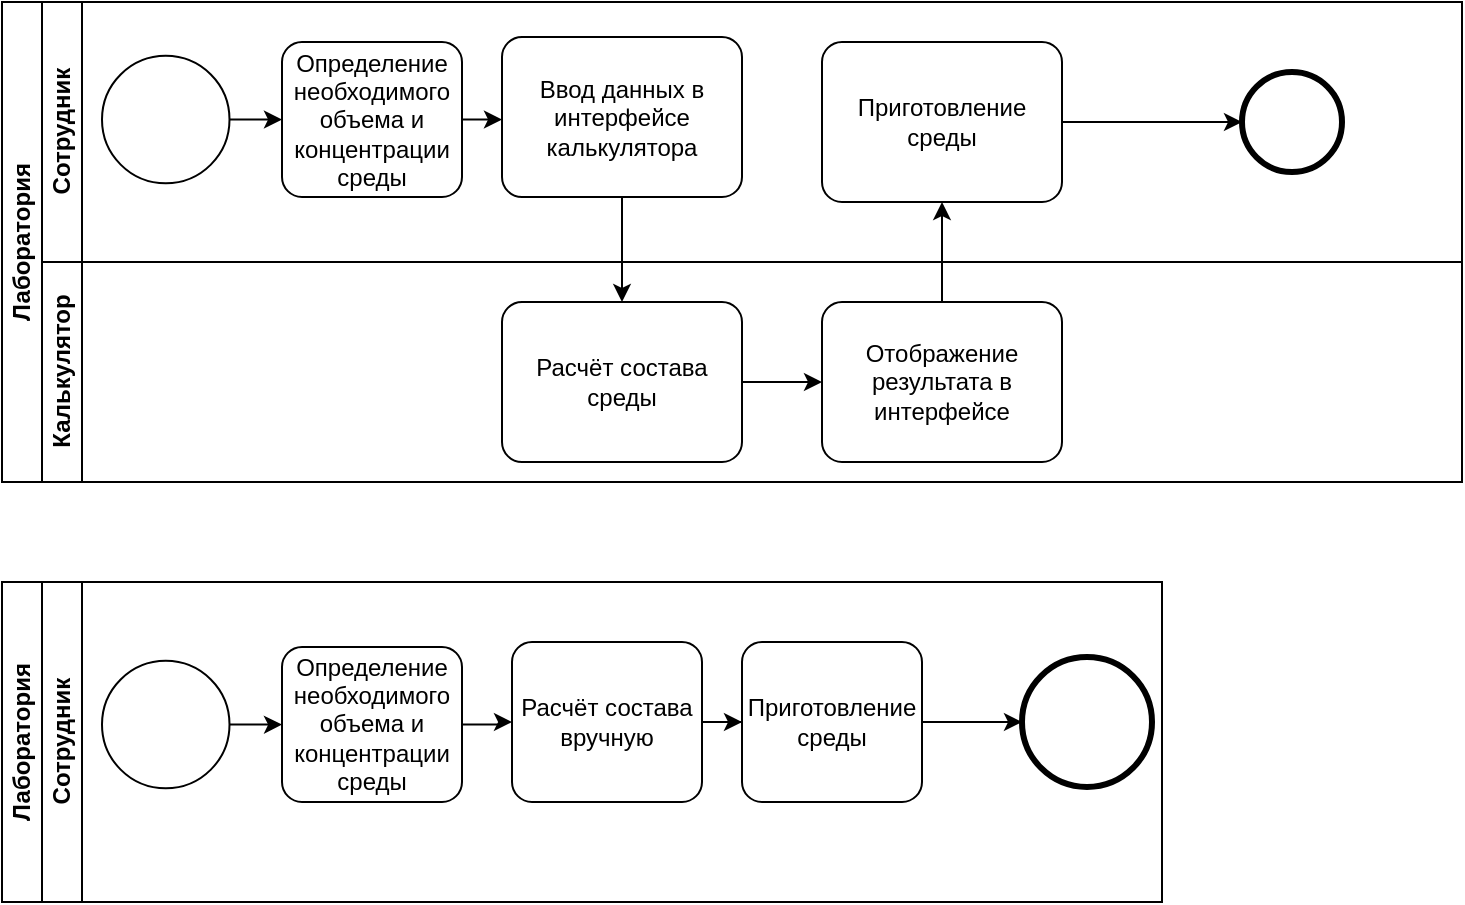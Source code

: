 <mxfile version="23.1.5" type="github">
  <diagram name="Page-1" id="V3zk7ij03KkqVmJuSIor">
    <mxGraphModel dx="1683" dy="990" grid="1" gridSize="10" guides="1" tooltips="1" connect="1" arrows="1" fold="1" page="1" pageScale="1" pageWidth="850" pageHeight="1100" math="0" shadow="0">
      <root>
        <mxCell id="0" />
        <mxCell id="1" parent="0" />
        <mxCell id="-SmrqvmChhTR_ZXV2zEm-5" value="Лаборатория" style="swimlane;html=1;childLayout=stackLayout;resizeParent=1;resizeParentMax=0;horizontal=0;startSize=20;horizontalStack=0;whiteSpace=wrap;" vertex="1" parent="1">
          <mxGeometry x="-60" y="80" width="730" height="240" as="geometry" />
        </mxCell>
        <mxCell id="-SmrqvmChhTR_ZXV2zEm-6" value="Сотрудник" style="swimlane;html=1;startSize=20;horizontal=0;" vertex="1" parent="-SmrqvmChhTR_ZXV2zEm-5">
          <mxGeometry x="20" width="710" height="130" as="geometry" />
        </mxCell>
        <mxCell id="-SmrqvmChhTR_ZXV2zEm-23" value="" style="points=[[0.145,0.145,0],[0.5,0,0],[0.855,0.145,0],[1,0.5,0],[0.855,0.855,0],[0.5,1,0],[0.145,0.855,0],[0,0.5,0]];shape=mxgraph.bpmn.event;html=1;verticalLabelPosition=bottom;labelBackgroundColor=#ffffff;verticalAlign=top;align=center;perimeter=ellipsePerimeter;outlineConnect=0;aspect=fixed;outline=standard;symbol=general;" vertex="1" parent="-SmrqvmChhTR_ZXV2zEm-6">
          <mxGeometry x="30" y="26.88" width="63.75" height="63.75" as="geometry" />
        </mxCell>
        <mxCell id="-SmrqvmChhTR_ZXV2zEm-24" value="Определение необходимого объема и концентрации среды" style="points=[[0.25,0,0],[0.5,0,0],[0.75,0,0],[1,0.25,0],[1,0.5,0],[1,0.75,0],[0.75,1,0],[0.5,1,0],[0.25,1,0],[0,0.75,0],[0,0.5,0],[0,0.25,0]];shape=mxgraph.bpmn.task;whiteSpace=wrap;rectStyle=rounded;size=10;html=1;container=1;expand=0;collapsible=0;taskMarker=abstract;" vertex="1" parent="-SmrqvmChhTR_ZXV2zEm-6">
          <mxGeometry x="120" y="20" width="90" height="77.5" as="geometry" />
        </mxCell>
        <mxCell id="-SmrqvmChhTR_ZXV2zEm-25" style="edgeStyle=orthogonalEdgeStyle;rounded=0;orthogonalLoop=1;jettySize=auto;html=1;entryX=0;entryY=0.5;entryDx=0;entryDy=0;entryPerimeter=0;" edge="1" parent="-SmrqvmChhTR_ZXV2zEm-6" source="-SmrqvmChhTR_ZXV2zEm-23" target="-SmrqvmChhTR_ZXV2zEm-24">
          <mxGeometry relative="1" as="geometry" />
        </mxCell>
        <mxCell id="-SmrqvmChhTR_ZXV2zEm-27" value="Ввод данных в интерфейсе калькулятора" style="points=[[0.25,0,0],[0.5,0,0],[0.75,0,0],[1,0.25,0],[1,0.5,0],[1,0.75,0],[0.75,1,0],[0.5,1,0],[0.25,1,0],[0,0.75,0],[0,0.5,0],[0,0.25,0]];shape=mxgraph.bpmn.task;whiteSpace=wrap;rectStyle=rounded;size=10;html=1;container=1;expand=0;collapsible=0;taskMarker=abstract;" vertex="1" parent="-SmrqvmChhTR_ZXV2zEm-6">
          <mxGeometry x="230" y="17.5" width="120" height="80" as="geometry" />
        </mxCell>
        <mxCell id="-SmrqvmChhTR_ZXV2zEm-28" style="edgeStyle=orthogonalEdgeStyle;rounded=0;orthogonalLoop=1;jettySize=auto;html=1;" edge="1" parent="-SmrqvmChhTR_ZXV2zEm-6" source="-SmrqvmChhTR_ZXV2zEm-24">
          <mxGeometry relative="1" as="geometry">
            <mxPoint x="230" y="59" as="targetPoint" />
          </mxGeometry>
        </mxCell>
        <mxCell id="-SmrqvmChhTR_ZXV2zEm-36" style="edgeStyle=orthogonalEdgeStyle;rounded=0;orthogonalLoop=1;jettySize=auto;html=1;" edge="1" parent="-SmrqvmChhTR_ZXV2zEm-6" source="-SmrqvmChhTR_ZXV2zEm-34">
          <mxGeometry relative="1" as="geometry">
            <mxPoint x="600" y="60" as="targetPoint" />
          </mxGeometry>
        </mxCell>
        <mxCell id="-SmrqvmChhTR_ZXV2zEm-34" value="Приготовление среды" style="points=[[0.25,0,0],[0.5,0,0],[0.75,0,0],[1,0.25,0],[1,0.5,0],[1,0.75,0],[0.75,1,0],[0.5,1,0],[0.25,1,0],[0,0.75,0],[0,0.5,0],[0,0.25,0]];shape=mxgraph.bpmn.task;whiteSpace=wrap;rectStyle=rounded;size=10;html=1;container=1;expand=0;collapsible=0;taskMarker=abstract;" vertex="1" parent="-SmrqvmChhTR_ZXV2zEm-6">
          <mxGeometry x="390" y="20" width="120" height="80" as="geometry" />
        </mxCell>
        <mxCell id="-SmrqvmChhTR_ZXV2zEm-37" value="" style="points=[[0.145,0.145,0],[0.5,0,0],[0.855,0.145,0],[1,0.5,0],[0.855,0.855,0],[0.5,1,0],[0.145,0.855,0],[0,0.5,0]];shape=mxgraph.bpmn.event;html=1;verticalLabelPosition=bottom;labelBackgroundColor=#ffffff;verticalAlign=top;align=center;perimeter=ellipsePerimeter;outlineConnect=0;aspect=fixed;outline=end;symbol=terminate2;" vertex="1" parent="-SmrqvmChhTR_ZXV2zEm-6">
          <mxGeometry x="600" y="35" width="50" height="50" as="geometry" />
        </mxCell>
        <mxCell id="-SmrqvmChhTR_ZXV2zEm-7" value="Калькулятор" style="swimlane;html=1;startSize=20;horizontal=0;" vertex="1" parent="-SmrqvmChhTR_ZXV2zEm-5">
          <mxGeometry x="20" y="130" width="710" height="110" as="geometry" />
        </mxCell>
        <mxCell id="-SmrqvmChhTR_ZXV2zEm-33" style="edgeStyle=orthogonalEdgeStyle;rounded=0;orthogonalLoop=1;jettySize=auto;html=1;" edge="1" parent="-SmrqvmChhTR_ZXV2zEm-7" source="-SmrqvmChhTR_ZXV2zEm-30" target="-SmrqvmChhTR_ZXV2zEm-32">
          <mxGeometry relative="1" as="geometry" />
        </mxCell>
        <mxCell id="-SmrqvmChhTR_ZXV2zEm-30" value="Расчёт состава среды" style="points=[[0.25,0,0],[0.5,0,0],[0.75,0,0],[1,0.25,0],[1,0.5,0],[1,0.75,0],[0.75,1,0],[0.5,1,0],[0.25,1,0],[0,0.75,0],[0,0.5,0],[0,0.25,0]];shape=mxgraph.bpmn.task;whiteSpace=wrap;rectStyle=rounded;size=10;html=1;container=1;expand=0;collapsible=0;taskMarker=abstract;" vertex="1" parent="-SmrqvmChhTR_ZXV2zEm-7">
          <mxGeometry x="230" y="20" width="120" height="80" as="geometry" />
        </mxCell>
        <mxCell id="-SmrqvmChhTR_ZXV2zEm-32" value="Отображение результата в интерфейсе" style="points=[[0.25,0,0],[0.5,0,0],[0.75,0,0],[1,0.25,0],[1,0.5,0],[1,0.75,0],[0.75,1,0],[0.5,1,0],[0.25,1,0],[0,0.75,0],[0,0.5,0],[0,0.25,0]];shape=mxgraph.bpmn.task;whiteSpace=wrap;rectStyle=rounded;size=10;html=1;container=1;expand=0;collapsible=0;taskMarker=abstract;" vertex="1" parent="-SmrqvmChhTR_ZXV2zEm-7">
          <mxGeometry x="390" y="20" width="120" height="80" as="geometry" />
        </mxCell>
        <mxCell id="-SmrqvmChhTR_ZXV2zEm-31" style="edgeStyle=orthogonalEdgeStyle;rounded=0;orthogonalLoop=1;jettySize=auto;html=1;" edge="1" parent="-SmrqvmChhTR_ZXV2zEm-5" source="-SmrqvmChhTR_ZXV2zEm-27" target="-SmrqvmChhTR_ZXV2zEm-30">
          <mxGeometry relative="1" as="geometry" />
        </mxCell>
        <mxCell id="-SmrqvmChhTR_ZXV2zEm-35" style="edgeStyle=orthogonalEdgeStyle;rounded=0;orthogonalLoop=1;jettySize=auto;html=1;entryX=0.5;entryY=1;entryDx=0;entryDy=0;entryPerimeter=0;" edge="1" parent="-SmrqvmChhTR_ZXV2zEm-5" source="-SmrqvmChhTR_ZXV2zEm-32" target="-SmrqvmChhTR_ZXV2zEm-34">
          <mxGeometry relative="1" as="geometry" />
        </mxCell>
        <mxCell id="-SmrqvmChhTR_ZXV2zEm-9" value="Лаборатория" style="swimlane;html=1;childLayout=stackLayout;resizeParent=1;resizeParentMax=0;horizontal=0;startSize=20;horizontalStack=0;whiteSpace=wrap;" vertex="1" parent="1">
          <mxGeometry x="-60" y="370" width="580" height="160" as="geometry" />
        </mxCell>
        <mxCell id="-SmrqvmChhTR_ZXV2zEm-10" value="Сотрудник" style="swimlane;html=1;startSize=20;horizontal=0;" vertex="1" parent="-SmrqvmChhTR_ZXV2zEm-9">
          <mxGeometry x="20" width="560" height="160" as="geometry" />
        </mxCell>
        <mxCell id="-SmrqvmChhTR_ZXV2zEm-13" value="" style="points=[[0.145,0.145,0],[0.5,0,0],[0.855,0.145,0],[1,0.5,0],[0.855,0.855,0],[0.5,1,0],[0.145,0.855,0],[0,0.5,0]];shape=mxgraph.bpmn.event;html=1;verticalLabelPosition=bottom;labelBackgroundColor=#ffffff;verticalAlign=top;align=center;perimeter=ellipsePerimeter;outlineConnect=0;aspect=fixed;outline=standard;symbol=general;" vertex="1" parent="-SmrqvmChhTR_ZXV2zEm-10">
          <mxGeometry x="30" y="39.38" width="63.75" height="63.75" as="geometry" />
        </mxCell>
        <mxCell id="-SmrqvmChhTR_ZXV2zEm-14" value="Определение необходимого объема и концентрации среды" style="points=[[0.25,0,0],[0.5,0,0],[0.75,0,0],[1,0.25,0],[1,0.5,0],[1,0.75,0],[0.75,1,0],[0.5,1,0],[0.25,1,0],[0,0.75,0],[0,0.5,0],[0,0.25,0]];shape=mxgraph.bpmn.task;whiteSpace=wrap;rectStyle=rounded;size=10;html=1;container=1;expand=0;collapsible=0;taskMarker=abstract;" vertex="1" parent="-SmrqvmChhTR_ZXV2zEm-10">
          <mxGeometry x="120" y="32.5" width="90" height="77.5" as="geometry" />
        </mxCell>
        <mxCell id="-SmrqvmChhTR_ZXV2zEm-15" style="edgeStyle=orthogonalEdgeStyle;rounded=0;orthogonalLoop=1;jettySize=auto;html=1;entryX=0;entryY=0.5;entryDx=0;entryDy=0;entryPerimeter=0;" edge="1" parent="-SmrqvmChhTR_ZXV2zEm-10" source="-SmrqvmChhTR_ZXV2zEm-13" target="-SmrqvmChhTR_ZXV2zEm-14">
          <mxGeometry relative="1" as="geometry" />
        </mxCell>
        <mxCell id="-SmrqvmChhTR_ZXV2zEm-16" value="Расчёт состава вручную" style="points=[[0.25,0,0],[0.5,0,0],[0.75,0,0],[1,0.25,0],[1,0.5,0],[1,0.75,0],[0.75,1,0],[0.5,1,0],[0.25,1,0],[0,0.75,0],[0,0.5,0],[0,0.25,0]];shape=mxgraph.bpmn.task;whiteSpace=wrap;rectStyle=rounded;size=10;html=1;container=1;expand=0;collapsible=0;taskMarker=abstract;" vertex="1" parent="-SmrqvmChhTR_ZXV2zEm-10">
          <mxGeometry x="235" y="30" width="95" height="80" as="geometry" />
        </mxCell>
        <mxCell id="-SmrqvmChhTR_ZXV2zEm-18" value="Приготовление среды" style="points=[[0.25,0,0],[0.5,0,0],[0.75,0,0],[1,0.25,0],[1,0.5,0],[1,0.75,0],[0.75,1,0],[0.5,1,0],[0.25,1,0],[0,0.75,0],[0,0.5,0],[0,0.25,0]];shape=mxgraph.bpmn.task;whiteSpace=wrap;rectStyle=rounded;size=10;html=1;container=1;expand=0;collapsible=0;taskMarker=abstract;" vertex="1" parent="-SmrqvmChhTR_ZXV2zEm-10">
          <mxGeometry x="350" y="30" width="90" height="80" as="geometry" />
        </mxCell>
        <mxCell id="-SmrqvmChhTR_ZXV2zEm-19" style="edgeStyle=orthogonalEdgeStyle;rounded=0;orthogonalLoop=1;jettySize=auto;html=1;entryX=0;entryY=0.5;entryDx=0;entryDy=0;entryPerimeter=0;" edge="1" parent="-SmrqvmChhTR_ZXV2zEm-10" source="-SmrqvmChhTR_ZXV2zEm-16" target="-SmrqvmChhTR_ZXV2zEm-18">
          <mxGeometry relative="1" as="geometry" />
        </mxCell>
        <mxCell id="-SmrqvmChhTR_ZXV2zEm-20" value="" style="points=[[0.145,0.145,0],[0.5,0,0],[0.855,0.145,0],[1,0.5,0],[0.855,0.855,0],[0.5,1,0],[0.145,0.855,0],[0,0.5,0]];shape=mxgraph.bpmn.event;html=1;verticalLabelPosition=bottom;labelBackgroundColor=#ffffff;verticalAlign=top;align=center;perimeter=ellipsePerimeter;outlineConnect=0;aspect=fixed;outline=end;symbol=terminate2;" vertex="1" parent="-SmrqvmChhTR_ZXV2zEm-10">
          <mxGeometry x="490" y="37.5" width="65" height="65" as="geometry" />
        </mxCell>
        <mxCell id="-SmrqvmChhTR_ZXV2zEm-21" style="edgeStyle=orthogonalEdgeStyle;rounded=0;orthogonalLoop=1;jettySize=auto;html=1;entryX=0;entryY=0.5;entryDx=0;entryDy=0;entryPerimeter=0;" edge="1" parent="-SmrqvmChhTR_ZXV2zEm-10" source="-SmrqvmChhTR_ZXV2zEm-18" target="-SmrqvmChhTR_ZXV2zEm-20">
          <mxGeometry relative="1" as="geometry" />
        </mxCell>
        <mxCell id="-SmrqvmChhTR_ZXV2zEm-22" style="edgeStyle=orthogonalEdgeStyle;rounded=0;orthogonalLoop=1;jettySize=auto;html=1;entryX=0;entryY=0.5;entryDx=0;entryDy=0;entryPerimeter=0;" edge="1" parent="-SmrqvmChhTR_ZXV2zEm-10" source="-SmrqvmChhTR_ZXV2zEm-14" target="-SmrqvmChhTR_ZXV2zEm-16">
          <mxGeometry relative="1" as="geometry" />
        </mxCell>
      </root>
    </mxGraphModel>
  </diagram>
</mxfile>

